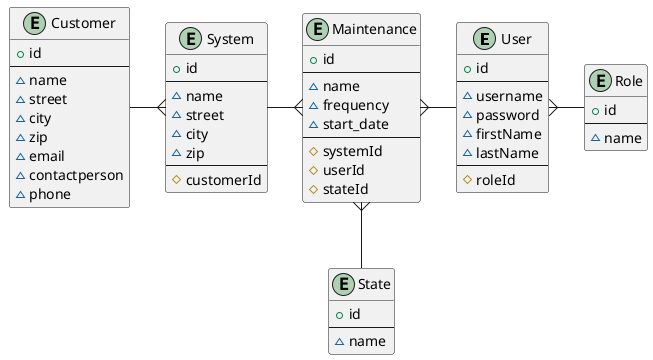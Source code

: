 @startuml

entity User {
  +id
  --
  ~username
  ~password
  ~firstName
  ~lastName
  --
  #roleId
}

entity System {
  +id
  --
  ~name
  ~street
  ~city
  ~zip
  --
  #customerId
}

entity Maintenance {
  +id
  --
  ~name
  ~frequency
  ~start_date
  --
  #systemId
  #userId
  #stateId
}

entity Customer {
  +id
  --
  ~name
  ~street
  ~city
  ~zip
  ~email
  ~contactperson
  ~phone
}

entity State {
  +id
  --
  ~name
}

entity Role {
  +id
  --
  ~name
}

Customer -right-{ System
System -right-{ Maintenance
Maintenance }-- State
User }-right- Role
User -left-{ Maintenance
  
@enduml
